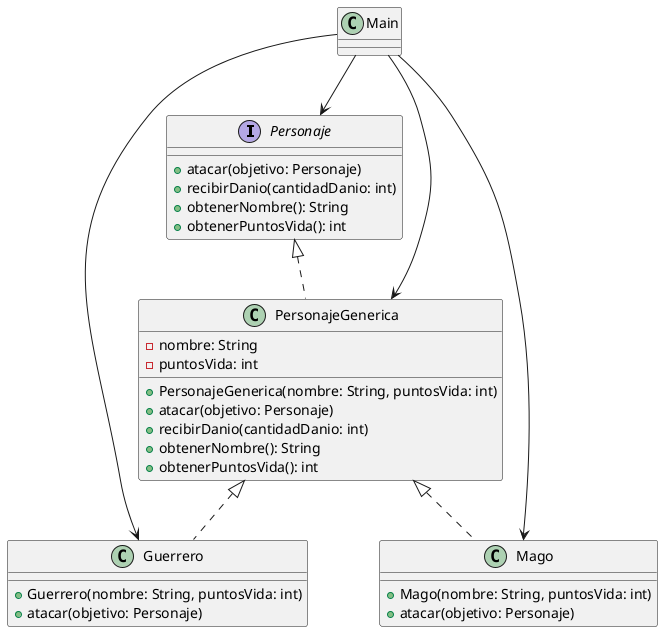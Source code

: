 @startuml Personaje

interface Personaje {
    + atacar(objetivo: Personaje)
    + recibirDanio(cantidadDanio: int)
    + obtenerNombre(): String
    + obtenerPuntosVida(): int
}

class PersonajeGenerica {
    -nombre: String
    -puntosVida: int
    + PersonajeGenerica(nombre: String, puntosVida: int)
    + atacar(objetivo: Personaje)
    + recibirDanio(cantidadDanio: int)
    + obtenerNombre(): String
    + obtenerPuntosVida(): int
}

Personaje <|.. PersonajeGenerica

class Guerrero {
    + Guerrero(nombre: String, puntosVida: int)
    + atacar(objetivo: Personaje)
}

PersonajeGenerica <|.. Guerrero

class Mago {
    + Mago(nombre: String, puntosVida: int)
    + atacar(objetivo: Personaje)
}

PersonajeGenerica <|.. Mago

Main --> PersonajeGenerica
Main --> Guerrero
Main --> Mago
Main --> Personaje

@enduml
